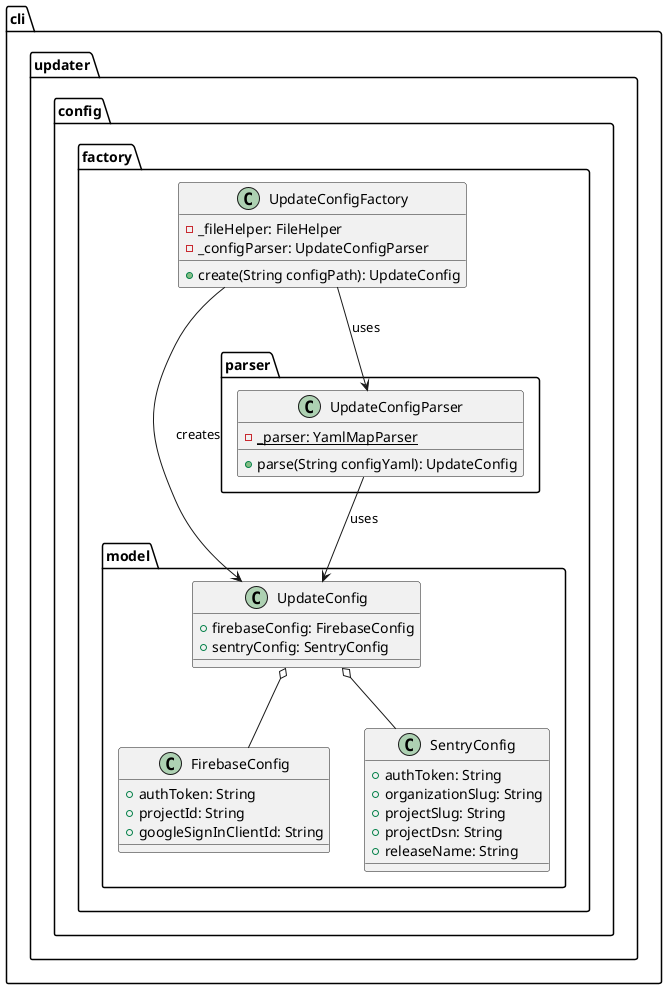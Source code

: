 @startuml yaml_config_parser_class_diagram

package cli.updater.config {
    package factory {
        class UpdateConfigFactory {
                - _fileHelper: FileHelper
                - _configParser: UpdateConfigParser
                + create(String configPath): UpdateConfig
        }

        package model {
            class UpdateConfig {
                + firebaseConfig: FirebaseConfig
                + sentryConfig: SentryConfig
            }

            class FirebaseConfig {
                + authToken: String
                + projectId: String
                + googleSignInClientId: String
            }

            class SentryConfig {
                + authToken: String
                + organizationSlug: String
                + projectSlug: String
                + projectDsn: String
                + releaseName: String
            }
        }

        package parser {
            class UpdateConfigParser {
                - {static} _parser: YamlMapParser
                + parse(String configYaml): UpdateConfig
            }
        }
    }
}

UpdateConfigParser --> UpdateConfig : uses
UpdateConfigFactory --> UpdateConfigParser : uses
UpdateConfigFactory --> UpdateConfig : creates

FirebaseConfig -up-o UpdateConfig
SentryConfig -up-o UpdateConfig

@enduml
